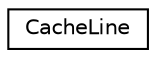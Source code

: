 digraph G
{
  edge [fontname="Helvetica",fontsize="10",labelfontname="Helvetica",labelfontsize="10"];
  node [fontname="Helvetica",fontsize="10",shape=record];
  rankdir=LR;
  Node1 [label="CacheLine",height=0.2,width=0.4,color="black", fillcolor="white", style="filled",URL="$classCacheLine.html"];
}
